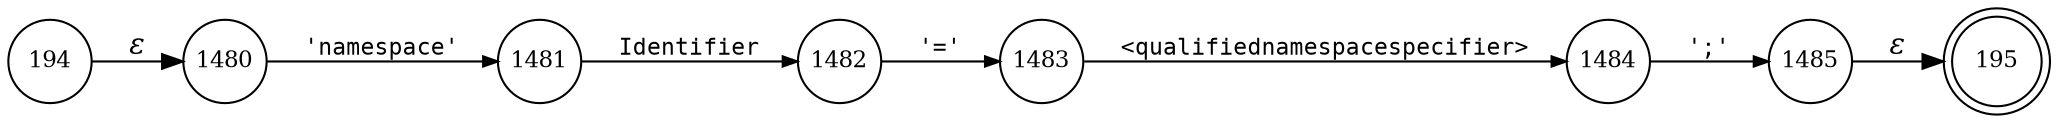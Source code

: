 digraph ATN {
rankdir=LR;
s195[fontsize=11, label="195", shape=doublecircle, fixedsize=true, width=.6];
s194[fontsize=11,label="194", shape=circle, fixedsize=true, width=.55, peripheries=1];
s1480[fontsize=11,label="1480", shape=circle, fixedsize=true, width=.55, peripheries=1];
s1481[fontsize=11,label="1481", shape=circle, fixedsize=true, width=.55, peripheries=1];
s1482[fontsize=11,label="1482", shape=circle, fixedsize=true, width=.55, peripheries=1];
s1483[fontsize=11,label="1483", shape=circle, fixedsize=true, width=.55, peripheries=1];
s1484[fontsize=11,label="1484", shape=circle, fixedsize=true, width=.55, peripheries=1];
s1485[fontsize=11,label="1485", shape=circle, fixedsize=true, width=.55, peripheries=1];
s194 -> s1480 [fontname="Times-Italic", label="&epsilon;"];
s1480 -> s1481 [fontsize=11, fontname="Courier", arrowsize=.7, label = "'namespace'", arrowhead = normal];
s1481 -> s1482 [fontsize=11, fontname="Courier", arrowsize=.7, label = "Identifier", arrowhead = normal];
s1482 -> s1483 [fontsize=11, fontname="Courier", arrowsize=.7, label = "'='", arrowhead = normal];
s1483 -> s1484 [fontsize=11, fontname="Courier", arrowsize=.7, label = "<qualifiednamespacespecifier>", arrowhead = normal];
s1484 -> s1485 [fontsize=11, fontname="Courier", arrowsize=.7, label = "';'", arrowhead = normal];
s1485 -> s195 [fontname="Times-Italic", label="&epsilon;"];
}